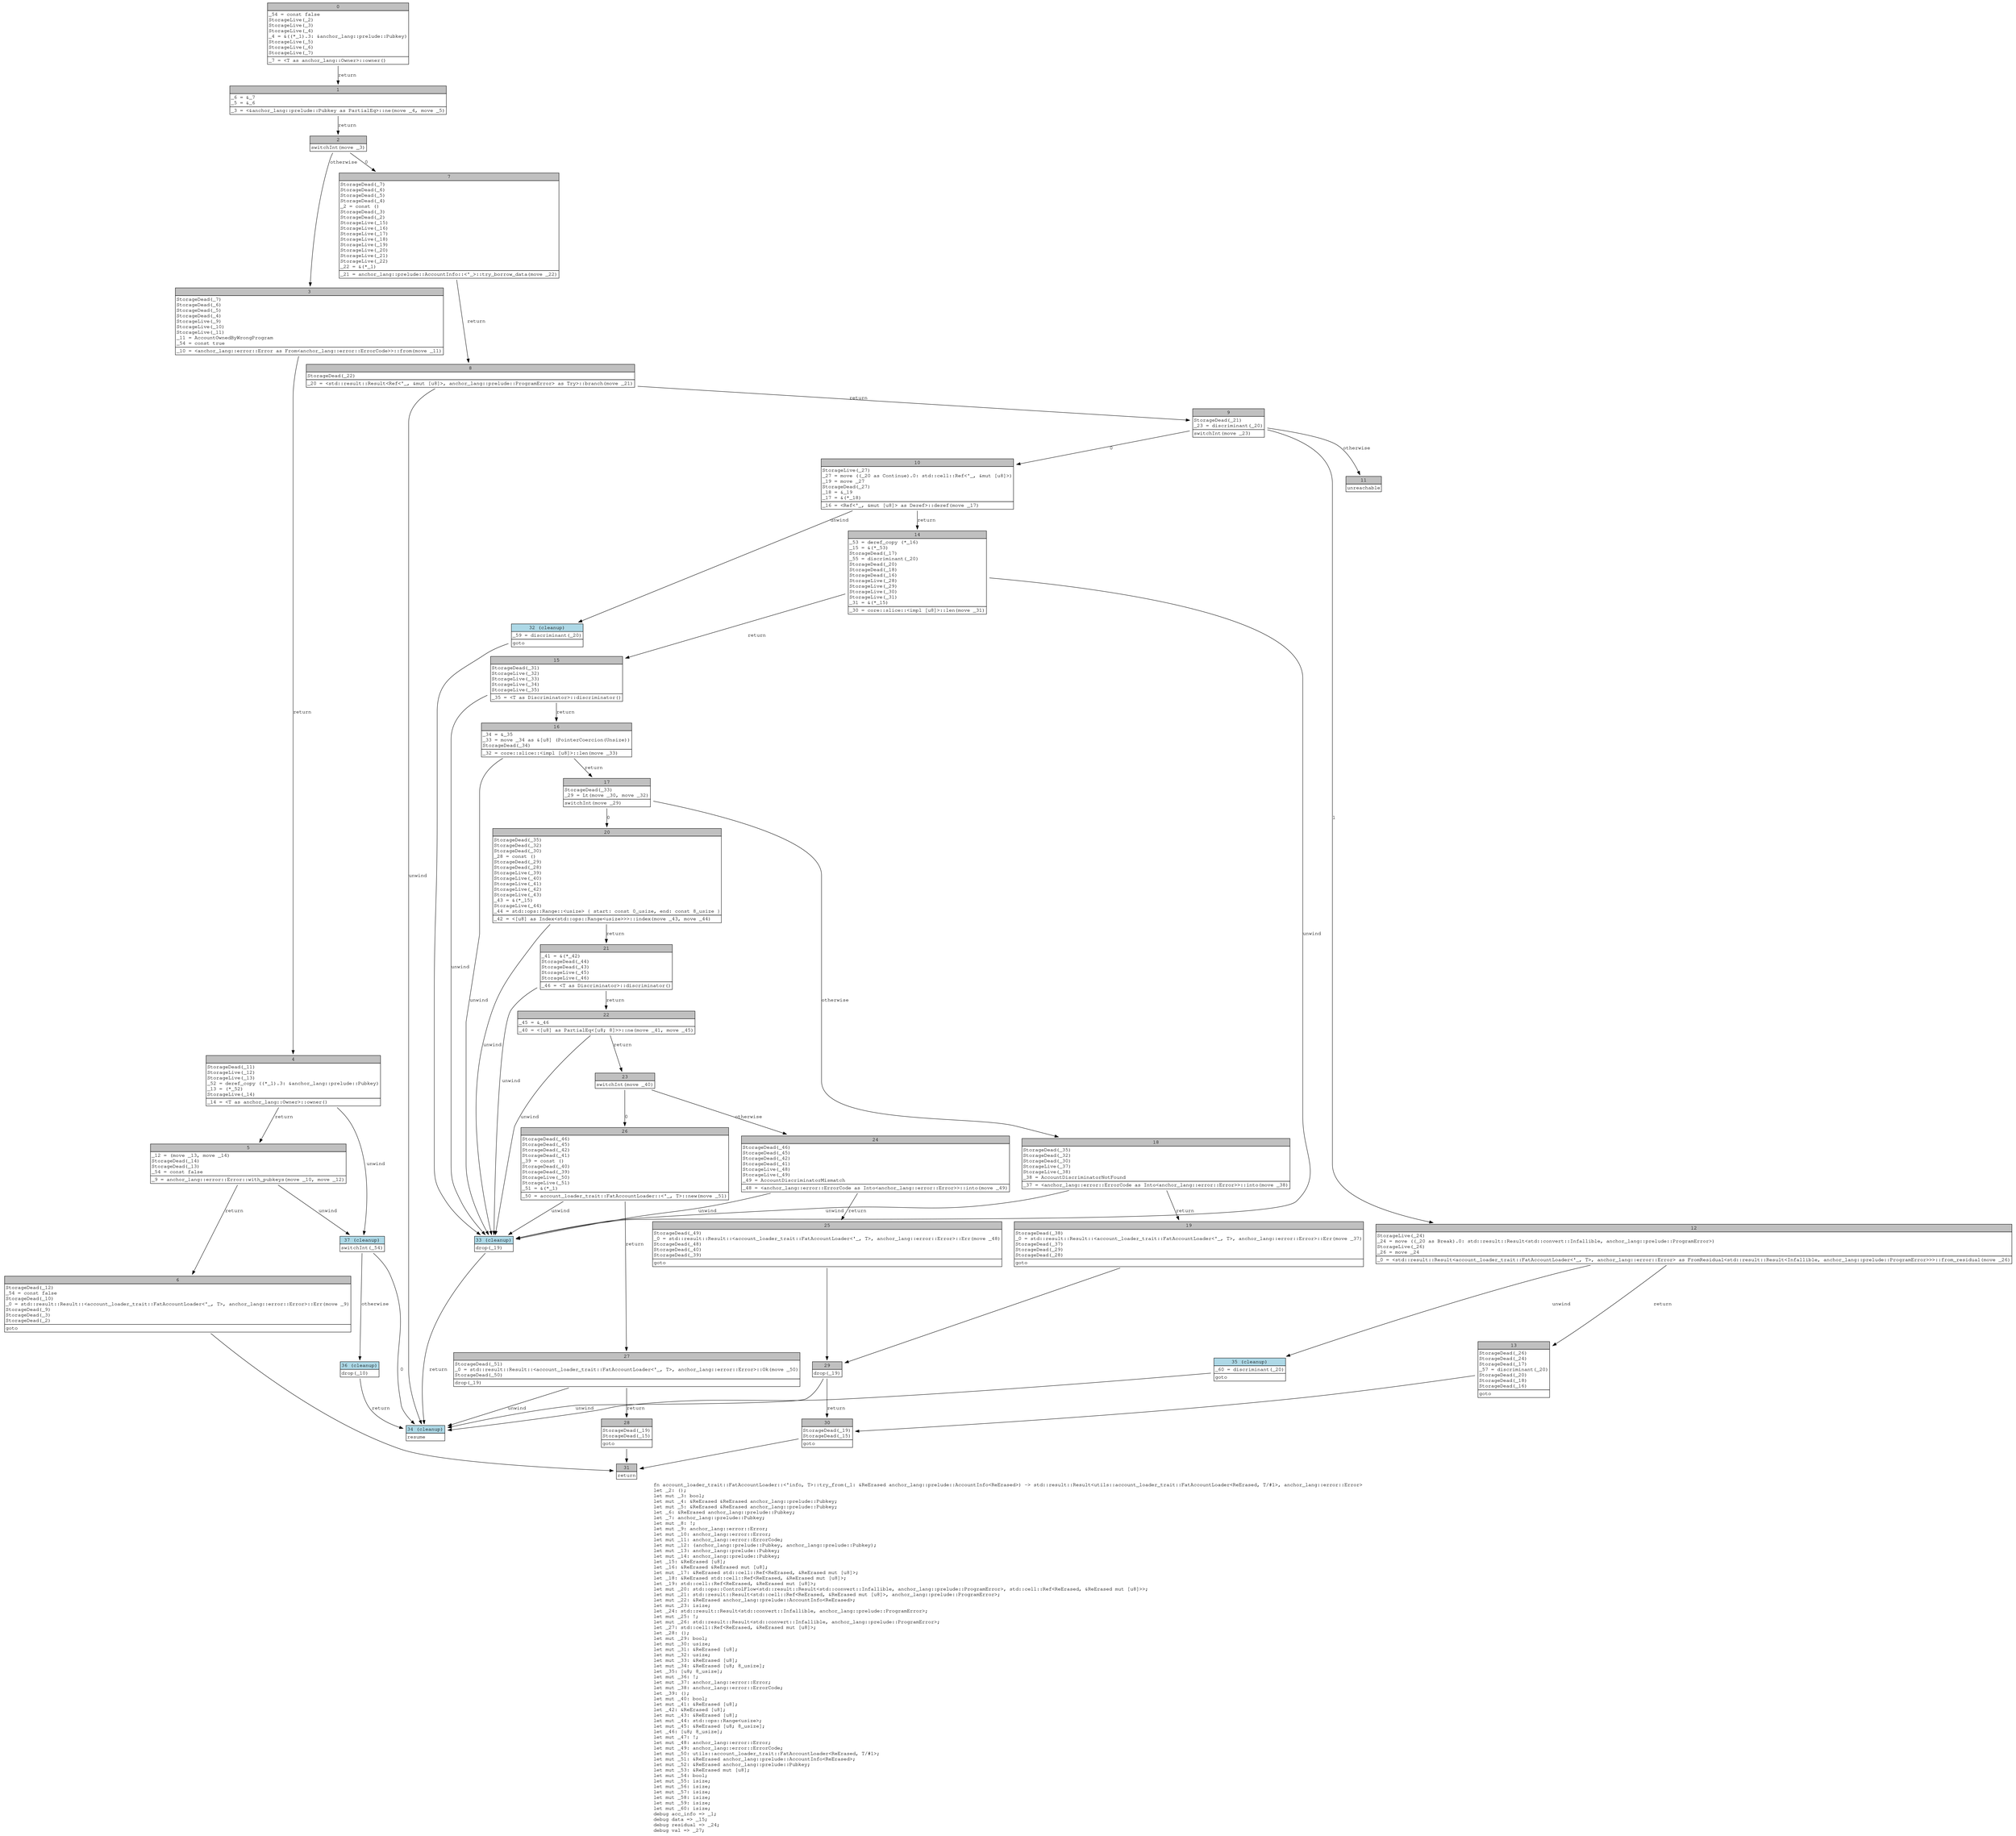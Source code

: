 digraph Mir_0_2128 {
    graph [fontname="Courier, monospace"];
    node [fontname="Courier, monospace"];
    edge [fontname="Courier, monospace"];
    label=<fn account_loader_trait::FatAccountLoader::&lt;'info, T&gt;::try_from(_1: &amp;ReErased anchor_lang::prelude::AccountInfo&lt;ReErased&gt;) -&gt; std::result::Result&lt;utils::account_loader_trait::FatAccountLoader&lt;ReErased, T/#1&gt;, anchor_lang::error::Error&gt;<br align="left"/>let _2: ();<br align="left"/>let mut _3: bool;<br align="left"/>let mut _4: &amp;ReErased &amp;ReErased anchor_lang::prelude::Pubkey;<br align="left"/>let mut _5: &amp;ReErased &amp;ReErased anchor_lang::prelude::Pubkey;<br align="left"/>let _6: &amp;ReErased anchor_lang::prelude::Pubkey;<br align="left"/>let _7: anchor_lang::prelude::Pubkey;<br align="left"/>let mut _8: !;<br align="left"/>let mut _9: anchor_lang::error::Error;<br align="left"/>let mut _10: anchor_lang::error::Error;<br align="left"/>let mut _11: anchor_lang::error::ErrorCode;<br align="left"/>let mut _12: (anchor_lang::prelude::Pubkey, anchor_lang::prelude::Pubkey);<br align="left"/>let mut _13: anchor_lang::prelude::Pubkey;<br align="left"/>let mut _14: anchor_lang::prelude::Pubkey;<br align="left"/>let _15: &amp;ReErased [u8];<br align="left"/>let _16: &amp;ReErased &amp;ReErased mut [u8];<br align="left"/>let mut _17: &amp;ReErased std::cell::Ref&lt;ReErased, &amp;ReErased mut [u8]&gt;;<br align="left"/>let _18: &amp;ReErased std::cell::Ref&lt;ReErased, &amp;ReErased mut [u8]&gt;;<br align="left"/>let _19: std::cell::Ref&lt;ReErased, &amp;ReErased mut [u8]&gt;;<br align="left"/>let mut _20: std::ops::ControlFlow&lt;std::result::Result&lt;std::convert::Infallible, anchor_lang::prelude::ProgramError&gt;, std::cell::Ref&lt;ReErased, &amp;ReErased mut [u8]&gt;&gt;;<br align="left"/>let mut _21: std::result::Result&lt;std::cell::Ref&lt;ReErased, &amp;ReErased mut [u8]&gt;, anchor_lang::prelude::ProgramError&gt;;<br align="left"/>let mut _22: &amp;ReErased anchor_lang::prelude::AccountInfo&lt;ReErased&gt;;<br align="left"/>let mut _23: isize;<br align="left"/>let _24: std::result::Result&lt;std::convert::Infallible, anchor_lang::prelude::ProgramError&gt;;<br align="left"/>let mut _25: !;<br align="left"/>let mut _26: std::result::Result&lt;std::convert::Infallible, anchor_lang::prelude::ProgramError&gt;;<br align="left"/>let _27: std::cell::Ref&lt;ReErased, &amp;ReErased mut [u8]&gt;;<br align="left"/>let _28: ();<br align="left"/>let mut _29: bool;<br align="left"/>let mut _30: usize;<br align="left"/>let mut _31: &amp;ReErased [u8];<br align="left"/>let mut _32: usize;<br align="left"/>let mut _33: &amp;ReErased [u8];<br align="left"/>let mut _34: &amp;ReErased [u8; 8_usize];<br align="left"/>let _35: [u8; 8_usize];<br align="left"/>let mut _36: !;<br align="left"/>let mut _37: anchor_lang::error::Error;<br align="left"/>let mut _38: anchor_lang::error::ErrorCode;<br align="left"/>let _39: ();<br align="left"/>let mut _40: bool;<br align="left"/>let mut _41: &amp;ReErased [u8];<br align="left"/>let _42: &amp;ReErased [u8];<br align="left"/>let mut _43: &amp;ReErased [u8];<br align="left"/>let mut _44: std::ops::Range&lt;usize&gt;;<br align="left"/>let mut _45: &amp;ReErased [u8; 8_usize];<br align="left"/>let _46: [u8; 8_usize];<br align="left"/>let mut _47: !;<br align="left"/>let mut _48: anchor_lang::error::Error;<br align="left"/>let mut _49: anchor_lang::error::ErrorCode;<br align="left"/>let mut _50: utils::account_loader_trait::FatAccountLoader&lt;ReErased, T/#1&gt;;<br align="left"/>let mut _51: &amp;ReErased anchor_lang::prelude::AccountInfo&lt;ReErased&gt;;<br align="left"/>let mut _52: &amp;ReErased anchor_lang::prelude::Pubkey;<br align="left"/>let mut _53: &amp;ReErased mut [u8];<br align="left"/>let mut _54: bool;<br align="left"/>let mut _55: isize;<br align="left"/>let mut _56: isize;<br align="left"/>let mut _57: isize;<br align="left"/>let mut _58: isize;<br align="left"/>let mut _59: isize;<br align="left"/>let mut _60: isize;<br align="left"/>debug acc_info =&gt; _1;<br align="left"/>debug data =&gt; _15;<br align="left"/>debug residual =&gt; _24;<br align="left"/>debug val =&gt; _27;<br align="left"/>>;
    bb0__0_2128 [shape="none", label=<<table border="0" cellborder="1" cellspacing="0"><tr><td bgcolor="gray" align="center" colspan="1">0</td></tr><tr><td align="left" balign="left">_54 = const false<br/>StorageLive(_2)<br/>StorageLive(_3)<br/>StorageLive(_4)<br/>_4 = &amp;((*_1).3: &amp;anchor_lang::prelude::Pubkey)<br/>StorageLive(_5)<br/>StorageLive(_6)<br/>StorageLive(_7)<br/></td></tr><tr><td align="left">_7 = &lt;T as anchor_lang::Owner&gt;::owner()</td></tr></table>>];
    bb1__0_2128 [shape="none", label=<<table border="0" cellborder="1" cellspacing="0"><tr><td bgcolor="gray" align="center" colspan="1">1</td></tr><tr><td align="left" balign="left">_6 = &amp;_7<br/>_5 = &amp;_6<br/></td></tr><tr><td align="left">_3 = &lt;&amp;anchor_lang::prelude::Pubkey as PartialEq&gt;::ne(move _4, move _5)</td></tr></table>>];
    bb2__0_2128 [shape="none", label=<<table border="0" cellborder="1" cellspacing="0"><tr><td bgcolor="gray" align="center" colspan="1">2</td></tr><tr><td align="left">switchInt(move _3)</td></tr></table>>];
    bb3__0_2128 [shape="none", label=<<table border="0" cellborder="1" cellspacing="0"><tr><td bgcolor="gray" align="center" colspan="1">3</td></tr><tr><td align="left" balign="left">StorageDead(_7)<br/>StorageDead(_6)<br/>StorageDead(_5)<br/>StorageDead(_4)<br/>StorageLive(_9)<br/>StorageLive(_10)<br/>StorageLive(_11)<br/>_11 = AccountOwnedByWrongProgram<br/>_54 = const true<br/></td></tr><tr><td align="left">_10 = &lt;anchor_lang::error::Error as From&lt;anchor_lang::error::ErrorCode&gt;&gt;::from(move _11)</td></tr></table>>];
    bb4__0_2128 [shape="none", label=<<table border="0" cellborder="1" cellspacing="0"><tr><td bgcolor="gray" align="center" colspan="1">4</td></tr><tr><td align="left" balign="left">StorageDead(_11)<br/>StorageLive(_12)<br/>StorageLive(_13)<br/>_52 = deref_copy ((*_1).3: &amp;anchor_lang::prelude::Pubkey)<br/>_13 = (*_52)<br/>StorageLive(_14)<br/></td></tr><tr><td align="left">_14 = &lt;T as anchor_lang::Owner&gt;::owner()</td></tr></table>>];
    bb5__0_2128 [shape="none", label=<<table border="0" cellborder="1" cellspacing="0"><tr><td bgcolor="gray" align="center" colspan="1">5</td></tr><tr><td align="left" balign="left">_12 = (move _13, move _14)<br/>StorageDead(_14)<br/>StorageDead(_13)<br/>_54 = const false<br/></td></tr><tr><td align="left">_9 = anchor_lang::error::Error::with_pubkeys(move _10, move _12)</td></tr></table>>];
    bb6__0_2128 [shape="none", label=<<table border="0" cellborder="1" cellspacing="0"><tr><td bgcolor="gray" align="center" colspan="1">6</td></tr><tr><td align="left" balign="left">StorageDead(_12)<br/>_54 = const false<br/>StorageDead(_10)<br/>_0 = std::result::Result::&lt;account_loader_trait::FatAccountLoader&lt;'_, T&gt;, anchor_lang::error::Error&gt;::Err(move _9)<br/>StorageDead(_9)<br/>StorageDead(_3)<br/>StorageDead(_2)<br/></td></tr><tr><td align="left">goto</td></tr></table>>];
    bb7__0_2128 [shape="none", label=<<table border="0" cellborder="1" cellspacing="0"><tr><td bgcolor="gray" align="center" colspan="1">7</td></tr><tr><td align="left" balign="left">StorageDead(_7)<br/>StorageDead(_6)<br/>StorageDead(_5)<br/>StorageDead(_4)<br/>_2 = const ()<br/>StorageDead(_3)<br/>StorageDead(_2)<br/>StorageLive(_15)<br/>StorageLive(_16)<br/>StorageLive(_17)<br/>StorageLive(_18)<br/>StorageLive(_19)<br/>StorageLive(_20)<br/>StorageLive(_21)<br/>StorageLive(_22)<br/>_22 = &amp;(*_1)<br/></td></tr><tr><td align="left">_21 = anchor_lang::prelude::AccountInfo::&lt;'_&gt;::try_borrow_data(move _22)</td></tr></table>>];
    bb8__0_2128 [shape="none", label=<<table border="0" cellborder="1" cellspacing="0"><tr><td bgcolor="gray" align="center" colspan="1">8</td></tr><tr><td align="left" balign="left">StorageDead(_22)<br/></td></tr><tr><td align="left">_20 = &lt;std::result::Result&lt;Ref&lt;'_, &amp;mut [u8]&gt;, anchor_lang::prelude::ProgramError&gt; as Try&gt;::branch(move _21)</td></tr></table>>];
    bb9__0_2128 [shape="none", label=<<table border="0" cellborder="1" cellspacing="0"><tr><td bgcolor="gray" align="center" colspan="1">9</td></tr><tr><td align="left" balign="left">StorageDead(_21)<br/>_23 = discriminant(_20)<br/></td></tr><tr><td align="left">switchInt(move _23)</td></tr></table>>];
    bb10__0_2128 [shape="none", label=<<table border="0" cellborder="1" cellspacing="0"><tr><td bgcolor="gray" align="center" colspan="1">10</td></tr><tr><td align="left" balign="left">StorageLive(_27)<br/>_27 = move ((_20 as Continue).0: std::cell::Ref&lt;'_, &amp;mut [u8]&gt;)<br/>_19 = move _27<br/>StorageDead(_27)<br/>_18 = &amp;_19<br/>_17 = &amp;(*_18)<br/></td></tr><tr><td align="left">_16 = &lt;Ref&lt;'_, &amp;mut [u8]&gt; as Deref&gt;::deref(move _17)</td></tr></table>>];
    bb11__0_2128 [shape="none", label=<<table border="0" cellborder="1" cellspacing="0"><tr><td bgcolor="gray" align="center" colspan="1">11</td></tr><tr><td align="left">unreachable</td></tr></table>>];
    bb12__0_2128 [shape="none", label=<<table border="0" cellborder="1" cellspacing="0"><tr><td bgcolor="gray" align="center" colspan="1">12</td></tr><tr><td align="left" balign="left">StorageLive(_24)<br/>_24 = move ((_20 as Break).0: std::result::Result&lt;std::convert::Infallible, anchor_lang::prelude::ProgramError&gt;)<br/>StorageLive(_26)<br/>_26 = move _24<br/></td></tr><tr><td align="left">_0 = &lt;std::result::Result&lt;account_loader_trait::FatAccountLoader&lt;'_, T&gt;, anchor_lang::error::Error&gt; as FromResidual&lt;std::result::Result&lt;Infallible, anchor_lang::prelude::ProgramError&gt;&gt;&gt;::from_residual(move _26)</td></tr></table>>];
    bb13__0_2128 [shape="none", label=<<table border="0" cellborder="1" cellspacing="0"><tr><td bgcolor="gray" align="center" colspan="1">13</td></tr><tr><td align="left" balign="left">StorageDead(_26)<br/>StorageDead(_24)<br/>StorageDead(_17)<br/>_57 = discriminant(_20)<br/>StorageDead(_20)<br/>StorageDead(_18)<br/>StorageDead(_16)<br/></td></tr><tr><td align="left">goto</td></tr></table>>];
    bb14__0_2128 [shape="none", label=<<table border="0" cellborder="1" cellspacing="0"><tr><td bgcolor="gray" align="center" colspan="1">14</td></tr><tr><td align="left" balign="left">_53 = deref_copy (*_16)<br/>_15 = &amp;(*_53)<br/>StorageDead(_17)<br/>_55 = discriminant(_20)<br/>StorageDead(_20)<br/>StorageDead(_18)<br/>StorageDead(_16)<br/>StorageLive(_28)<br/>StorageLive(_29)<br/>StorageLive(_30)<br/>StorageLive(_31)<br/>_31 = &amp;(*_15)<br/></td></tr><tr><td align="left">_30 = core::slice::&lt;impl [u8]&gt;::len(move _31)</td></tr></table>>];
    bb15__0_2128 [shape="none", label=<<table border="0" cellborder="1" cellspacing="0"><tr><td bgcolor="gray" align="center" colspan="1">15</td></tr><tr><td align="left" balign="left">StorageDead(_31)<br/>StorageLive(_32)<br/>StorageLive(_33)<br/>StorageLive(_34)<br/>StorageLive(_35)<br/></td></tr><tr><td align="left">_35 = &lt;T as Discriminator&gt;::discriminator()</td></tr></table>>];
    bb16__0_2128 [shape="none", label=<<table border="0" cellborder="1" cellspacing="0"><tr><td bgcolor="gray" align="center" colspan="1">16</td></tr><tr><td align="left" balign="left">_34 = &amp;_35<br/>_33 = move _34 as &amp;[u8] (PointerCoercion(Unsize))<br/>StorageDead(_34)<br/></td></tr><tr><td align="left">_32 = core::slice::&lt;impl [u8]&gt;::len(move _33)</td></tr></table>>];
    bb17__0_2128 [shape="none", label=<<table border="0" cellborder="1" cellspacing="0"><tr><td bgcolor="gray" align="center" colspan="1">17</td></tr><tr><td align="left" balign="left">StorageDead(_33)<br/>_29 = Lt(move _30, move _32)<br/></td></tr><tr><td align="left">switchInt(move _29)</td></tr></table>>];
    bb18__0_2128 [shape="none", label=<<table border="0" cellborder="1" cellspacing="0"><tr><td bgcolor="gray" align="center" colspan="1">18</td></tr><tr><td align="left" balign="left">StorageDead(_35)<br/>StorageDead(_32)<br/>StorageDead(_30)<br/>StorageLive(_37)<br/>StorageLive(_38)<br/>_38 = AccountDiscriminatorNotFound<br/></td></tr><tr><td align="left">_37 = &lt;anchor_lang::error::ErrorCode as Into&lt;anchor_lang::error::Error&gt;&gt;::into(move _38)</td></tr></table>>];
    bb19__0_2128 [shape="none", label=<<table border="0" cellborder="1" cellspacing="0"><tr><td bgcolor="gray" align="center" colspan="1">19</td></tr><tr><td align="left" balign="left">StorageDead(_38)<br/>_0 = std::result::Result::&lt;account_loader_trait::FatAccountLoader&lt;'_, T&gt;, anchor_lang::error::Error&gt;::Err(move _37)<br/>StorageDead(_37)<br/>StorageDead(_29)<br/>StorageDead(_28)<br/></td></tr><tr><td align="left">goto</td></tr></table>>];
    bb20__0_2128 [shape="none", label=<<table border="0" cellborder="1" cellspacing="0"><tr><td bgcolor="gray" align="center" colspan="1">20</td></tr><tr><td align="left" balign="left">StorageDead(_35)<br/>StorageDead(_32)<br/>StorageDead(_30)<br/>_28 = const ()<br/>StorageDead(_29)<br/>StorageDead(_28)<br/>StorageLive(_39)<br/>StorageLive(_40)<br/>StorageLive(_41)<br/>StorageLive(_42)<br/>StorageLive(_43)<br/>_43 = &amp;(*_15)<br/>StorageLive(_44)<br/>_44 = std::ops::Range::&lt;usize&gt; { start: const 0_usize, end: const 8_usize }<br/></td></tr><tr><td align="left">_42 = &lt;[u8] as Index&lt;std::ops::Range&lt;usize&gt;&gt;&gt;::index(move _43, move _44)</td></tr></table>>];
    bb21__0_2128 [shape="none", label=<<table border="0" cellborder="1" cellspacing="0"><tr><td bgcolor="gray" align="center" colspan="1">21</td></tr><tr><td align="left" balign="left">_41 = &amp;(*_42)<br/>StorageDead(_44)<br/>StorageDead(_43)<br/>StorageLive(_45)<br/>StorageLive(_46)<br/></td></tr><tr><td align="left">_46 = &lt;T as Discriminator&gt;::discriminator()</td></tr></table>>];
    bb22__0_2128 [shape="none", label=<<table border="0" cellborder="1" cellspacing="0"><tr><td bgcolor="gray" align="center" colspan="1">22</td></tr><tr><td align="left" balign="left">_45 = &amp;_46<br/></td></tr><tr><td align="left">_40 = &lt;[u8] as PartialEq&lt;[u8; 8]&gt;&gt;::ne(move _41, move _45)</td></tr></table>>];
    bb23__0_2128 [shape="none", label=<<table border="0" cellborder="1" cellspacing="0"><tr><td bgcolor="gray" align="center" colspan="1">23</td></tr><tr><td align="left">switchInt(move _40)</td></tr></table>>];
    bb24__0_2128 [shape="none", label=<<table border="0" cellborder="1" cellspacing="0"><tr><td bgcolor="gray" align="center" colspan="1">24</td></tr><tr><td align="left" balign="left">StorageDead(_46)<br/>StorageDead(_45)<br/>StorageDead(_42)<br/>StorageDead(_41)<br/>StorageLive(_48)<br/>StorageLive(_49)<br/>_49 = AccountDiscriminatorMismatch<br/></td></tr><tr><td align="left">_48 = &lt;anchor_lang::error::ErrorCode as Into&lt;anchor_lang::error::Error&gt;&gt;::into(move _49)</td></tr></table>>];
    bb25__0_2128 [shape="none", label=<<table border="0" cellborder="1" cellspacing="0"><tr><td bgcolor="gray" align="center" colspan="1">25</td></tr><tr><td align="left" balign="left">StorageDead(_49)<br/>_0 = std::result::Result::&lt;account_loader_trait::FatAccountLoader&lt;'_, T&gt;, anchor_lang::error::Error&gt;::Err(move _48)<br/>StorageDead(_48)<br/>StorageDead(_40)<br/>StorageDead(_39)<br/></td></tr><tr><td align="left">goto</td></tr></table>>];
    bb26__0_2128 [shape="none", label=<<table border="0" cellborder="1" cellspacing="0"><tr><td bgcolor="gray" align="center" colspan="1">26</td></tr><tr><td align="left" balign="left">StorageDead(_46)<br/>StorageDead(_45)<br/>StorageDead(_42)<br/>StorageDead(_41)<br/>_39 = const ()<br/>StorageDead(_40)<br/>StorageDead(_39)<br/>StorageLive(_50)<br/>StorageLive(_51)<br/>_51 = &amp;(*_1)<br/></td></tr><tr><td align="left">_50 = account_loader_trait::FatAccountLoader::&lt;'_, T&gt;::new(move _51)</td></tr></table>>];
    bb27__0_2128 [shape="none", label=<<table border="0" cellborder="1" cellspacing="0"><tr><td bgcolor="gray" align="center" colspan="1">27</td></tr><tr><td align="left" balign="left">StorageDead(_51)<br/>_0 = std::result::Result::&lt;account_loader_trait::FatAccountLoader&lt;'_, T&gt;, anchor_lang::error::Error&gt;::Ok(move _50)<br/>StorageDead(_50)<br/></td></tr><tr><td align="left">drop(_19)</td></tr></table>>];
    bb28__0_2128 [shape="none", label=<<table border="0" cellborder="1" cellspacing="0"><tr><td bgcolor="gray" align="center" colspan="1">28</td></tr><tr><td align="left" balign="left">StorageDead(_19)<br/>StorageDead(_15)<br/></td></tr><tr><td align="left">goto</td></tr></table>>];
    bb29__0_2128 [shape="none", label=<<table border="0" cellborder="1" cellspacing="0"><tr><td bgcolor="gray" align="center" colspan="1">29</td></tr><tr><td align="left">drop(_19)</td></tr></table>>];
    bb30__0_2128 [shape="none", label=<<table border="0" cellborder="1" cellspacing="0"><tr><td bgcolor="gray" align="center" colspan="1">30</td></tr><tr><td align="left" balign="left">StorageDead(_19)<br/>StorageDead(_15)<br/></td></tr><tr><td align="left">goto</td></tr></table>>];
    bb31__0_2128 [shape="none", label=<<table border="0" cellborder="1" cellspacing="0"><tr><td bgcolor="gray" align="center" colspan="1">31</td></tr><tr><td align="left">return</td></tr></table>>];
    bb32__0_2128 [shape="none", label=<<table border="0" cellborder="1" cellspacing="0"><tr><td bgcolor="lightblue" align="center" colspan="1">32 (cleanup)</td></tr><tr><td align="left" balign="left">_59 = discriminant(_20)<br/></td></tr><tr><td align="left">goto</td></tr></table>>];
    bb33__0_2128 [shape="none", label=<<table border="0" cellborder="1" cellspacing="0"><tr><td bgcolor="lightblue" align="center" colspan="1">33 (cleanup)</td></tr><tr><td align="left">drop(_19)</td></tr></table>>];
    bb34__0_2128 [shape="none", label=<<table border="0" cellborder="1" cellspacing="0"><tr><td bgcolor="lightblue" align="center" colspan="1">34 (cleanup)</td></tr><tr><td align="left">resume</td></tr></table>>];
    bb35__0_2128 [shape="none", label=<<table border="0" cellborder="1" cellspacing="0"><tr><td bgcolor="lightblue" align="center" colspan="1">35 (cleanup)</td></tr><tr><td align="left" balign="left">_60 = discriminant(_20)<br/></td></tr><tr><td align="left">goto</td></tr></table>>];
    bb36__0_2128 [shape="none", label=<<table border="0" cellborder="1" cellspacing="0"><tr><td bgcolor="lightblue" align="center" colspan="1">36 (cleanup)</td></tr><tr><td align="left">drop(_10)</td></tr></table>>];
    bb37__0_2128 [shape="none", label=<<table border="0" cellborder="1" cellspacing="0"><tr><td bgcolor="lightblue" align="center" colspan="1">37 (cleanup)</td></tr><tr><td align="left">switchInt(_54)</td></tr></table>>];
    bb0__0_2128 -> bb1__0_2128 [label="return"];
    bb1__0_2128 -> bb2__0_2128 [label="return"];
    bb2__0_2128 -> bb7__0_2128 [label="0"];
    bb2__0_2128 -> bb3__0_2128 [label="otherwise"];
    bb3__0_2128 -> bb4__0_2128 [label="return"];
    bb4__0_2128 -> bb5__0_2128 [label="return"];
    bb4__0_2128 -> bb37__0_2128 [label="unwind"];
    bb5__0_2128 -> bb6__0_2128 [label="return"];
    bb5__0_2128 -> bb37__0_2128 [label="unwind"];
    bb6__0_2128 -> bb31__0_2128 [label=""];
    bb7__0_2128 -> bb8__0_2128 [label="return"];
    bb8__0_2128 -> bb9__0_2128 [label="return"];
    bb8__0_2128 -> bb34__0_2128 [label="unwind"];
    bb9__0_2128 -> bb10__0_2128 [label="0"];
    bb9__0_2128 -> bb12__0_2128 [label="1"];
    bb9__0_2128 -> bb11__0_2128 [label="otherwise"];
    bb10__0_2128 -> bb14__0_2128 [label="return"];
    bb10__0_2128 -> bb32__0_2128 [label="unwind"];
    bb12__0_2128 -> bb13__0_2128 [label="return"];
    bb12__0_2128 -> bb35__0_2128 [label="unwind"];
    bb13__0_2128 -> bb30__0_2128 [label=""];
    bb14__0_2128 -> bb15__0_2128 [label="return"];
    bb14__0_2128 -> bb33__0_2128 [label="unwind"];
    bb15__0_2128 -> bb16__0_2128 [label="return"];
    bb15__0_2128 -> bb33__0_2128 [label="unwind"];
    bb16__0_2128 -> bb17__0_2128 [label="return"];
    bb16__0_2128 -> bb33__0_2128 [label="unwind"];
    bb17__0_2128 -> bb20__0_2128 [label="0"];
    bb17__0_2128 -> bb18__0_2128 [label="otherwise"];
    bb18__0_2128 -> bb19__0_2128 [label="return"];
    bb18__0_2128 -> bb33__0_2128 [label="unwind"];
    bb19__0_2128 -> bb29__0_2128 [label=""];
    bb20__0_2128 -> bb21__0_2128 [label="return"];
    bb20__0_2128 -> bb33__0_2128 [label="unwind"];
    bb21__0_2128 -> bb22__0_2128 [label="return"];
    bb21__0_2128 -> bb33__0_2128 [label="unwind"];
    bb22__0_2128 -> bb23__0_2128 [label="return"];
    bb22__0_2128 -> bb33__0_2128 [label="unwind"];
    bb23__0_2128 -> bb26__0_2128 [label="0"];
    bb23__0_2128 -> bb24__0_2128 [label="otherwise"];
    bb24__0_2128 -> bb25__0_2128 [label="return"];
    bb24__0_2128 -> bb33__0_2128 [label="unwind"];
    bb25__0_2128 -> bb29__0_2128 [label=""];
    bb26__0_2128 -> bb27__0_2128 [label="return"];
    bb26__0_2128 -> bb33__0_2128 [label="unwind"];
    bb27__0_2128 -> bb28__0_2128 [label="return"];
    bb27__0_2128 -> bb34__0_2128 [label="unwind"];
    bb28__0_2128 -> bb31__0_2128 [label=""];
    bb29__0_2128 -> bb30__0_2128 [label="return"];
    bb29__0_2128 -> bb34__0_2128 [label="unwind"];
    bb30__0_2128 -> bb31__0_2128 [label=""];
    bb32__0_2128 -> bb33__0_2128 [label=""];
    bb33__0_2128 -> bb34__0_2128 [label="return"];
    bb35__0_2128 -> bb34__0_2128 [label=""];
    bb36__0_2128 -> bb34__0_2128 [label="return"];
    bb37__0_2128 -> bb34__0_2128 [label="0"];
    bb37__0_2128 -> bb36__0_2128 [label="otherwise"];
}
